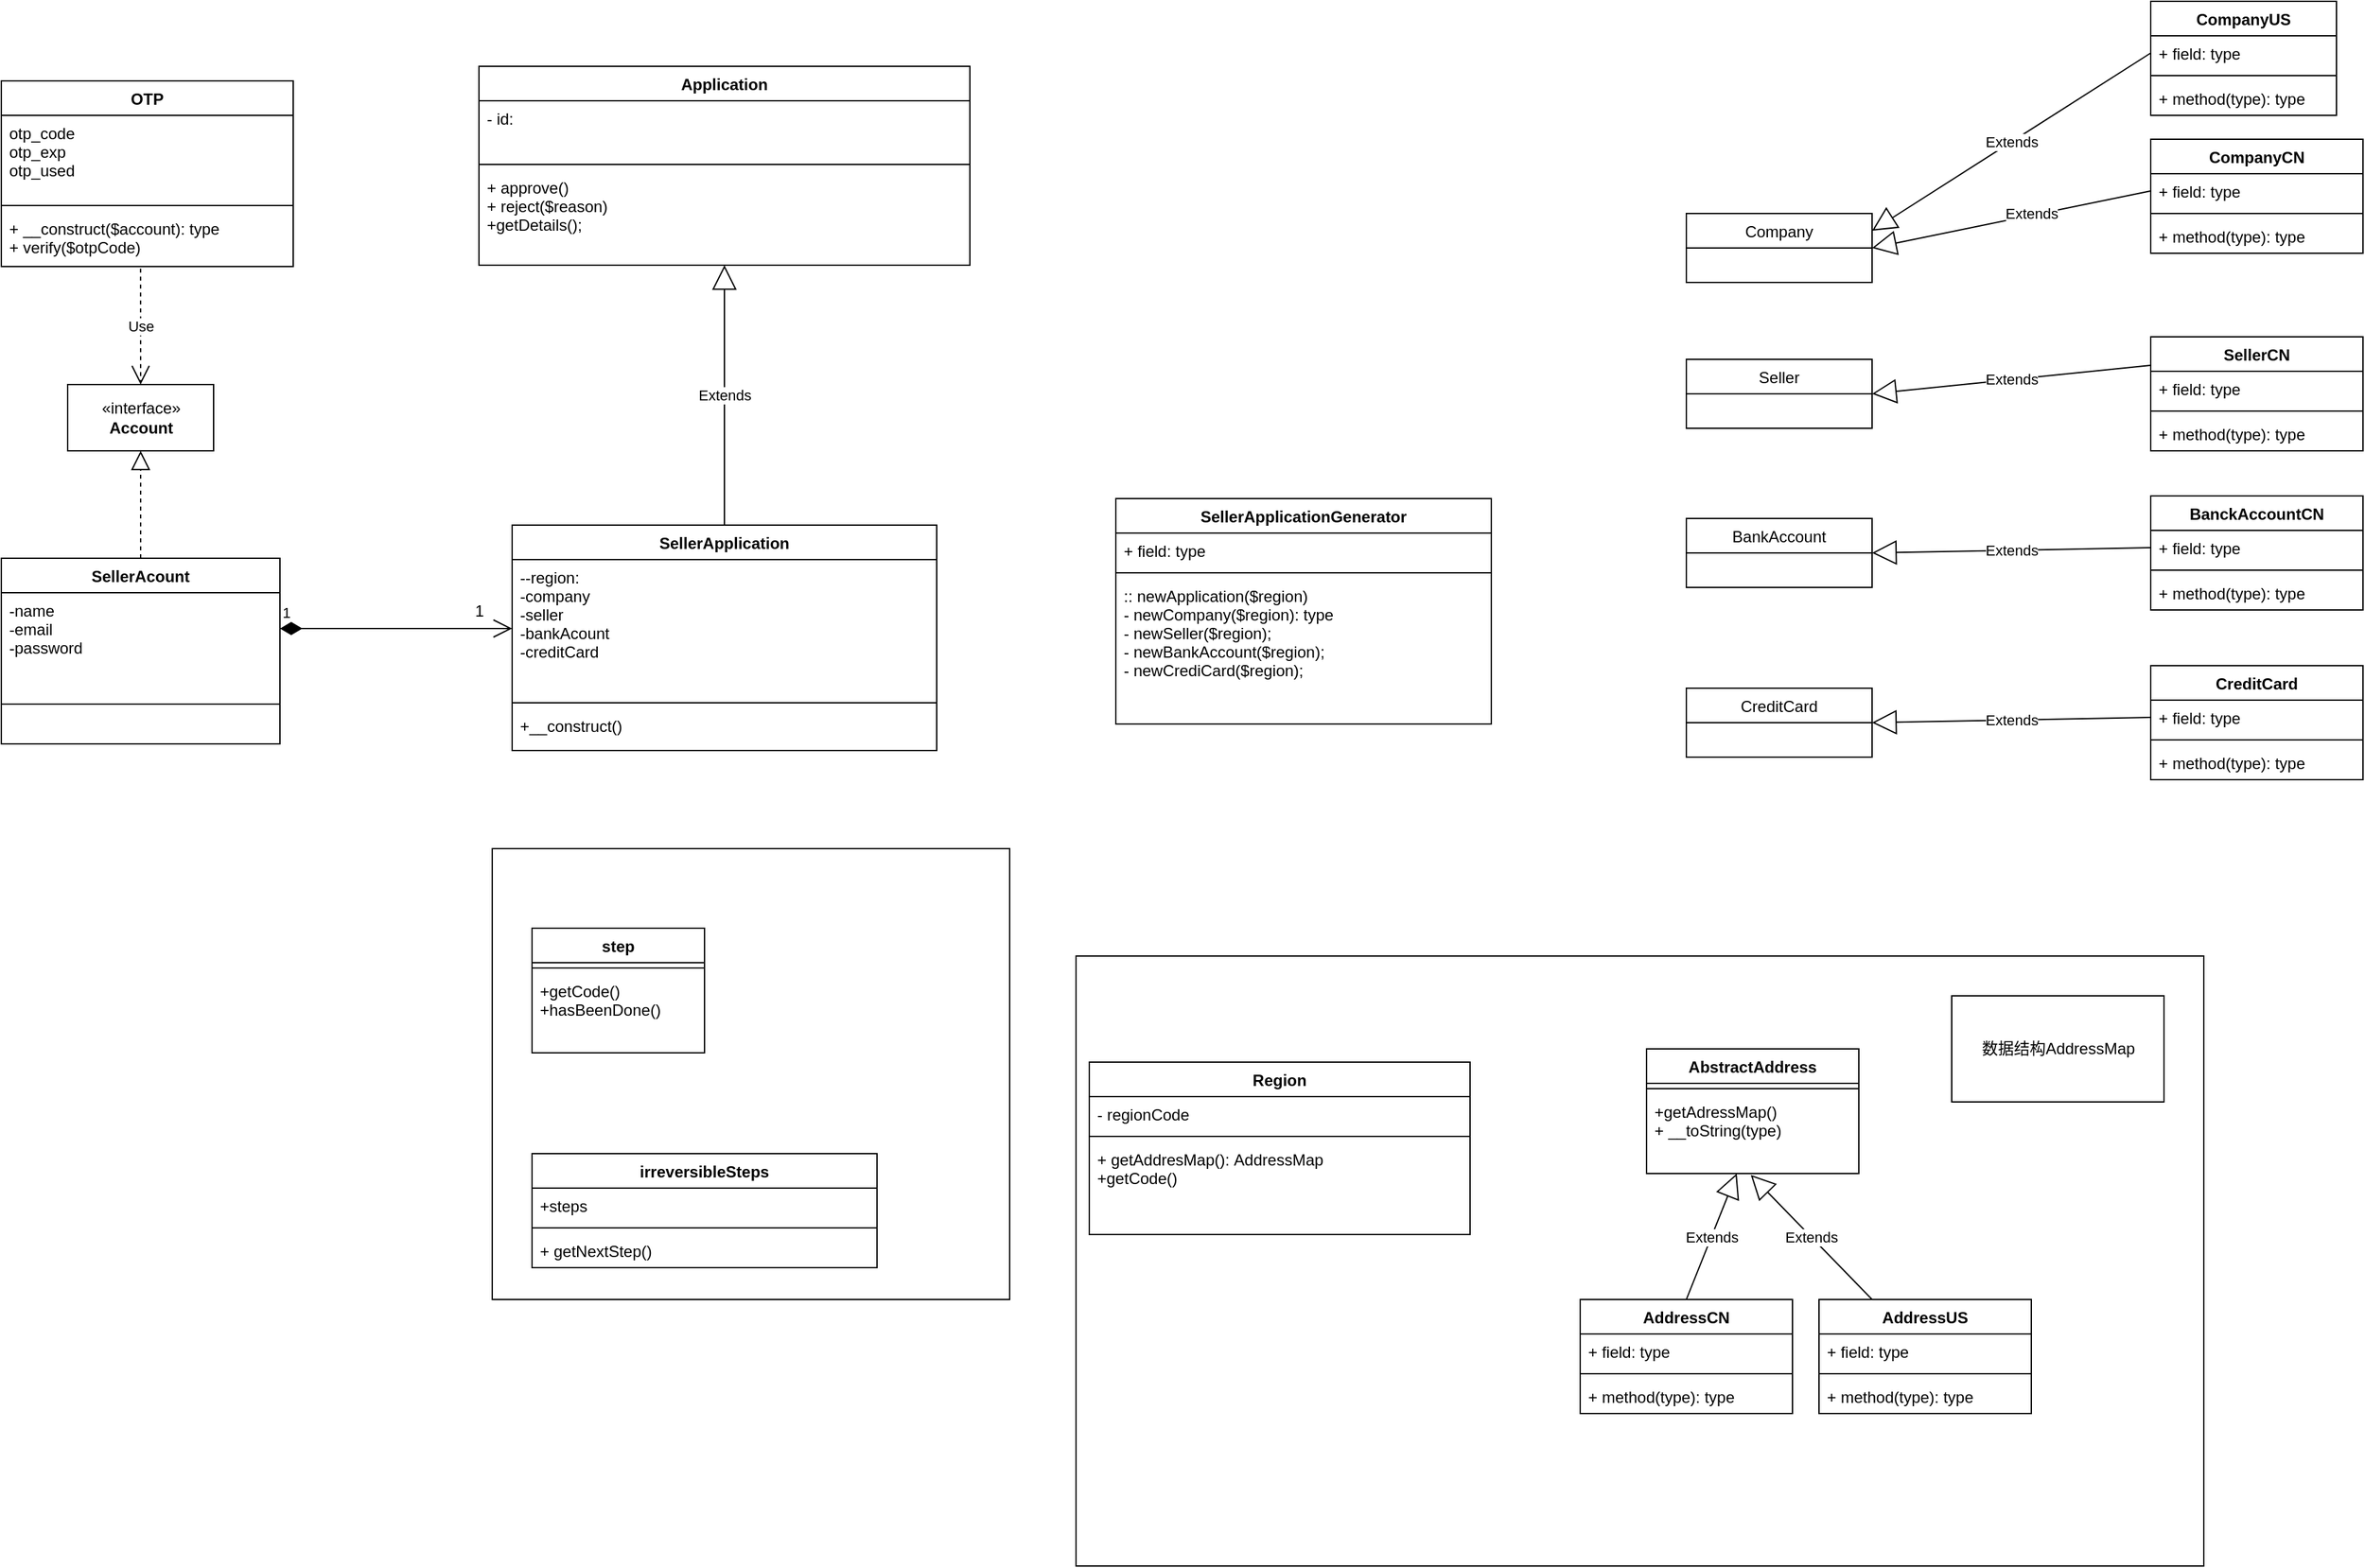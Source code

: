 <mxfile version="15.9.6" type="github">
  <diagram name="Page-1" id="929967ad-93f9-6ef4-fab6-5d389245f69c">
    <mxGraphModel dx="3415.5" dy="762" grid="1" gridSize="10" guides="1" tooltips="1" connect="1" arrows="1" fold="1" page="1" pageScale="1.5" pageWidth="1169" pageHeight="826" background="none" math="0" shadow="0">
      <root>
        <mxCell id="0" style=";html=1;" />
        <mxCell id="1" style=";html=1;" parent="0" />
        <mxCell id="RgiTJkyCWVDEmCROFvzE-33" value="" style="rounded=0;whiteSpace=wrap;html=1;" vertex="1" parent="1">
          <mxGeometry x="680" y="1760" width="850" height="460" as="geometry" />
        </mxCell>
        <mxCell id="RgiTJkyCWVDEmCROFvzE-29" value="" style="rounded=0;whiteSpace=wrap;html=1;" vertex="1" parent="1">
          <mxGeometry x="240" y="1679" width="390" height="340" as="geometry" />
        </mxCell>
        <mxCell id="gbUIkiMU0c5neYWDrb54-11" value="SellerAcount" style="swimlane;fontStyle=1;align=center;verticalAlign=top;childLayout=stackLayout;horizontal=1;startSize=26;horizontalStack=0;resizeParent=1;resizeParentMax=0;resizeLast=0;collapsible=1;marginBottom=0;" parent="1" vertex="1">
          <mxGeometry x="-130" y="1460" width="210" height="140" as="geometry" />
        </mxCell>
        <mxCell id="gbUIkiMU0c5neYWDrb54-12" value="-name&#xa;-email&#xa;-password&#xa;" style="text;strokeColor=none;fillColor=none;align=left;verticalAlign=top;spacingLeft=4;spacingRight=4;overflow=hidden;rotatable=0;points=[[0,0.5],[1,0.5]];portConstraint=eastwest;" parent="gbUIkiMU0c5neYWDrb54-11" vertex="1">
          <mxGeometry y="26" width="210" height="54" as="geometry" />
        </mxCell>
        <mxCell id="gbUIkiMU0c5neYWDrb54-13" value="" style="line;strokeWidth=1;fillColor=none;align=left;verticalAlign=middle;spacingTop=-1;spacingLeft=3;spacingRight=3;rotatable=0;labelPosition=right;points=[];portConstraint=eastwest;" parent="gbUIkiMU0c5neYWDrb54-11" vertex="1">
          <mxGeometry y="80" width="210" height="60" as="geometry" />
        </mxCell>
        <mxCell id="gbUIkiMU0c5neYWDrb54-15" value="Application" style="swimlane;fontStyle=1;align=center;verticalAlign=top;childLayout=stackLayout;horizontal=1;startSize=26;horizontalStack=0;resizeParent=1;resizeParentMax=0;resizeLast=0;collapsible=1;marginBottom=0;" parent="1" vertex="1">
          <mxGeometry x="230" y="1089" width="370" height="150" as="geometry" />
        </mxCell>
        <mxCell id="gbUIkiMU0c5neYWDrb54-16" value="- id:" style="text;strokeColor=none;fillColor=none;align=left;verticalAlign=top;spacingLeft=4;spacingRight=4;overflow=hidden;rotatable=0;points=[[0,0.5],[1,0.5]];portConstraint=eastwest;" parent="gbUIkiMU0c5neYWDrb54-15" vertex="1">
          <mxGeometry y="26" width="370" height="44" as="geometry" />
        </mxCell>
        <mxCell id="gbUIkiMU0c5neYWDrb54-17" value="" style="line;strokeWidth=1;fillColor=none;align=left;verticalAlign=middle;spacingTop=-1;spacingLeft=3;spacingRight=3;rotatable=0;labelPosition=right;points=[];portConstraint=eastwest;" parent="gbUIkiMU0c5neYWDrb54-15" vertex="1">
          <mxGeometry y="70" width="370" height="8" as="geometry" />
        </mxCell>
        <mxCell id="gbUIkiMU0c5neYWDrb54-18" value="+ approve()&#xa;+ reject($reason)&#xa;+getDetails();" style="text;strokeColor=none;fillColor=none;align=left;verticalAlign=top;spacingLeft=4;spacingRight=4;overflow=hidden;rotatable=0;points=[[0,0.5],[1,0.5]];portConstraint=eastwest;" parent="gbUIkiMU0c5neYWDrb54-15" vertex="1">
          <mxGeometry y="78" width="370" height="72" as="geometry" />
        </mxCell>
        <mxCell id="gbUIkiMU0c5neYWDrb54-19" value="Region" style="swimlane;fontStyle=1;align=center;verticalAlign=top;childLayout=stackLayout;horizontal=1;startSize=26;horizontalStack=0;resizeParent=1;resizeParentMax=0;resizeLast=0;collapsible=1;marginBottom=0;" parent="1" vertex="1">
          <mxGeometry x="690" y="1840" width="287" height="130" as="geometry" />
        </mxCell>
        <mxCell id="gbUIkiMU0c5neYWDrb54-20" value="- regionCode" style="text;strokeColor=none;fillColor=none;align=left;verticalAlign=top;spacingLeft=4;spacingRight=4;overflow=hidden;rotatable=0;points=[[0,0.5],[1,0.5]];portConstraint=eastwest;" parent="gbUIkiMU0c5neYWDrb54-19" vertex="1">
          <mxGeometry y="26" width="287" height="26" as="geometry" />
        </mxCell>
        <mxCell id="gbUIkiMU0c5neYWDrb54-21" value="" style="line;strokeWidth=1;fillColor=none;align=left;verticalAlign=middle;spacingTop=-1;spacingLeft=3;spacingRight=3;rotatable=0;labelPosition=right;points=[];portConstraint=eastwest;" parent="gbUIkiMU0c5neYWDrb54-19" vertex="1">
          <mxGeometry y="52" width="287" height="8" as="geometry" />
        </mxCell>
        <mxCell id="gbUIkiMU0c5neYWDrb54-22" value="+ getAddresMap(): AddressMap&#xa;+getCode()&#xa;" style="text;strokeColor=none;fillColor=none;align=left;verticalAlign=top;spacingLeft=4;spacingRight=4;overflow=hidden;rotatable=0;points=[[0,0.5],[1,0.5]];portConstraint=eastwest;" parent="gbUIkiMU0c5neYWDrb54-19" vertex="1">
          <mxGeometry y="60" width="287" height="70" as="geometry" />
        </mxCell>
        <mxCell id="gbUIkiMU0c5neYWDrb54-23" value="数据结构AddressMap" style="html=1;" parent="1" vertex="1">
          <mxGeometry x="1340" y="1790" width="160" height="80" as="geometry" />
        </mxCell>
        <mxCell id="gbUIkiMU0c5neYWDrb54-29" value="SellerApplication" style="swimlane;fontStyle=1;align=center;verticalAlign=top;childLayout=stackLayout;horizontal=1;startSize=26;horizontalStack=0;resizeParent=1;resizeParentMax=0;resizeLast=0;collapsible=1;marginBottom=0;" parent="1" vertex="1">
          <mxGeometry x="255" y="1435" width="320" height="170" as="geometry" />
        </mxCell>
        <mxCell id="gbUIkiMU0c5neYWDrb54-30" value="--region: &#xa;-company&#xa;-seller&#xa;-bankAcount&#xa;-creditCard" style="text;strokeColor=none;fillColor=none;align=left;verticalAlign=top;spacingLeft=4;spacingRight=4;overflow=hidden;rotatable=0;points=[[0,0.5],[1,0.5]];portConstraint=eastwest;" parent="gbUIkiMU0c5neYWDrb54-29" vertex="1">
          <mxGeometry y="26" width="320" height="104" as="geometry" />
        </mxCell>
        <mxCell id="gbUIkiMU0c5neYWDrb54-31" value="" style="line;strokeWidth=1;fillColor=none;align=left;verticalAlign=middle;spacingTop=-1;spacingLeft=3;spacingRight=3;rotatable=0;labelPosition=right;points=[];portConstraint=eastwest;" parent="gbUIkiMU0c5neYWDrb54-29" vertex="1">
          <mxGeometry y="130" width="320" height="8" as="geometry" />
        </mxCell>
        <mxCell id="gbUIkiMU0c5neYWDrb54-32" value="+__construct()&#xa;" style="text;strokeColor=none;fillColor=none;align=left;verticalAlign=top;spacingLeft=4;spacingRight=4;overflow=hidden;rotatable=0;points=[[0,0.5],[1,0.5]];portConstraint=eastwest;" parent="gbUIkiMU0c5neYWDrb54-29" vertex="1">
          <mxGeometry y="138" width="320" height="32" as="geometry" />
        </mxCell>
        <mxCell id="gbUIkiMU0c5neYWDrb54-42" value="Seller" style="swimlane;fontStyle=0;childLayout=stackLayout;horizontal=1;startSize=26;fillColor=none;horizontalStack=0;resizeParent=1;resizeParentMax=0;resizeLast=0;collapsible=1;marginBottom=0;" parent="1" vertex="1">
          <mxGeometry x="1140" y="1310" width="140" height="52" as="geometry" />
        </mxCell>
        <mxCell id="gbUIkiMU0c5neYWDrb54-46" value="Company" style="swimlane;fontStyle=0;childLayout=stackLayout;horizontal=1;startSize=26;fillColor=none;horizontalStack=0;resizeParent=1;resizeParentMax=0;resizeLast=0;collapsible=1;marginBottom=0;" parent="1" vertex="1">
          <mxGeometry x="1140" y="1200" width="140" height="52" as="geometry" />
        </mxCell>
        <mxCell id="gbUIkiMU0c5neYWDrb54-50" value="BankAccount" style="swimlane;fontStyle=0;childLayout=stackLayout;horizontal=1;startSize=26;fillColor=none;horizontalStack=0;resizeParent=1;resizeParentMax=0;resizeLast=0;collapsible=1;marginBottom=0;" parent="1" vertex="1">
          <mxGeometry x="1140" y="1430" width="140" height="52" as="geometry" />
        </mxCell>
        <mxCell id="gbUIkiMU0c5neYWDrb54-51" value="CreditCard" style="swimlane;fontStyle=0;childLayout=stackLayout;horizontal=1;startSize=26;fillColor=none;horizontalStack=0;resizeParent=1;resizeParentMax=0;resizeLast=0;collapsible=1;marginBottom=0;" parent="1" vertex="1">
          <mxGeometry x="1140" y="1558" width="140" height="52" as="geometry" />
        </mxCell>
        <mxCell id="gbUIkiMU0c5neYWDrb54-69" value="CompanyUS" style="swimlane;fontStyle=1;align=center;verticalAlign=top;childLayout=stackLayout;horizontal=1;startSize=26;horizontalStack=0;resizeParent=1;resizeParentMax=0;resizeLast=0;collapsible=1;marginBottom=0;" parent="1" vertex="1">
          <mxGeometry x="1490" y="1040" width="140" height="86" as="geometry" />
        </mxCell>
        <mxCell id="gbUIkiMU0c5neYWDrb54-70" value="+ field: type" style="text;strokeColor=none;fillColor=none;align=left;verticalAlign=top;spacingLeft=4;spacingRight=4;overflow=hidden;rotatable=0;points=[[0,0.5],[1,0.5]];portConstraint=eastwest;" parent="gbUIkiMU0c5neYWDrb54-69" vertex="1">
          <mxGeometry y="26" width="140" height="26" as="geometry" />
        </mxCell>
        <mxCell id="gbUIkiMU0c5neYWDrb54-71" value="" style="line;strokeWidth=1;fillColor=none;align=left;verticalAlign=middle;spacingTop=-1;spacingLeft=3;spacingRight=3;rotatable=0;labelPosition=right;points=[];portConstraint=eastwest;" parent="gbUIkiMU0c5neYWDrb54-69" vertex="1">
          <mxGeometry y="52" width="140" height="8" as="geometry" />
        </mxCell>
        <mxCell id="gbUIkiMU0c5neYWDrb54-72" value="+ method(type): type" style="text;strokeColor=none;fillColor=none;align=left;verticalAlign=top;spacingLeft=4;spacingRight=4;overflow=hidden;rotatable=0;points=[[0,0.5],[1,0.5]];portConstraint=eastwest;" parent="gbUIkiMU0c5neYWDrb54-69" vertex="1">
          <mxGeometry y="60" width="140" height="26" as="geometry" />
        </mxCell>
        <mxCell id="gbUIkiMU0c5neYWDrb54-73" value="CompanyCN" style="swimlane;fontStyle=1;align=center;verticalAlign=top;childLayout=stackLayout;horizontal=1;startSize=26;horizontalStack=0;resizeParent=1;resizeParentMax=0;resizeLast=0;collapsible=1;marginBottom=0;" parent="1" vertex="1">
          <mxGeometry x="1490" y="1144" width="160" height="86" as="geometry" />
        </mxCell>
        <mxCell id="gbUIkiMU0c5neYWDrb54-74" value="+ field: type" style="text;strokeColor=none;fillColor=none;align=left;verticalAlign=top;spacingLeft=4;spacingRight=4;overflow=hidden;rotatable=0;points=[[0,0.5],[1,0.5]];portConstraint=eastwest;" parent="gbUIkiMU0c5neYWDrb54-73" vertex="1">
          <mxGeometry y="26" width="160" height="26" as="geometry" />
        </mxCell>
        <mxCell id="gbUIkiMU0c5neYWDrb54-75" value="" style="line;strokeWidth=1;fillColor=none;align=left;verticalAlign=middle;spacingTop=-1;spacingLeft=3;spacingRight=3;rotatable=0;labelPosition=right;points=[];portConstraint=eastwest;" parent="gbUIkiMU0c5neYWDrb54-73" vertex="1">
          <mxGeometry y="52" width="160" height="8" as="geometry" />
        </mxCell>
        <mxCell id="gbUIkiMU0c5neYWDrb54-76" value="+ method(type): type" style="text;strokeColor=none;fillColor=none;align=left;verticalAlign=top;spacingLeft=4;spacingRight=4;overflow=hidden;rotatable=0;points=[[0,0.5],[1,0.5]];portConstraint=eastwest;" parent="gbUIkiMU0c5neYWDrb54-73" vertex="1">
          <mxGeometry y="60" width="160" height="26" as="geometry" />
        </mxCell>
        <mxCell id="gbUIkiMU0c5neYWDrb54-79" value="SellerApplicationGenerator" style="swimlane;fontStyle=1;align=center;verticalAlign=top;childLayout=stackLayout;horizontal=1;startSize=26;horizontalStack=0;resizeParent=1;resizeParentMax=0;resizeLast=0;collapsible=1;marginBottom=0;" parent="1" vertex="1">
          <mxGeometry x="710" y="1415" width="283" height="170" as="geometry" />
        </mxCell>
        <mxCell id="gbUIkiMU0c5neYWDrb54-80" value="+ field: type" style="text;strokeColor=none;fillColor=none;align=left;verticalAlign=top;spacingLeft=4;spacingRight=4;overflow=hidden;rotatable=0;points=[[0,0.5],[1,0.5]];portConstraint=eastwest;" parent="gbUIkiMU0c5neYWDrb54-79" vertex="1">
          <mxGeometry y="26" width="283" height="26" as="geometry" />
        </mxCell>
        <mxCell id="gbUIkiMU0c5neYWDrb54-81" value="" style="line;strokeWidth=1;fillColor=none;align=left;verticalAlign=middle;spacingTop=-1;spacingLeft=3;spacingRight=3;rotatable=0;labelPosition=right;points=[];portConstraint=eastwest;" parent="gbUIkiMU0c5neYWDrb54-79" vertex="1">
          <mxGeometry y="52" width="283" height="8" as="geometry" />
        </mxCell>
        <mxCell id="gbUIkiMU0c5neYWDrb54-82" value=":: newApplication($region)&#xa;- newCompany($region): type&#xa;- newSeller($region);&#xa;- newBankAccount($region);&#xa;- newCrediCard($region);" style="text;strokeColor=none;fillColor=none;align=left;verticalAlign=top;spacingLeft=4;spacingRight=4;overflow=hidden;rotatable=0;points=[[0,0.5],[1,0.5]];portConstraint=eastwest;" parent="gbUIkiMU0c5neYWDrb54-79" vertex="1">
          <mxGeometry y="60" width="283" height="110" as="geometry" />
        </mxCell>
        <mxCell id="gbUIkiMU0c5neYWDrb54-83" value="AbstractAddress" style="swimlane;fontStyle=1;align=center;verticalAlign=top;childLayout=stackLayout;horizontal=1;startSize=26;horizontalStack=0;resizeParent=1;resizeParentMax=0;resizeLast=0;collapsible=1;marginBottom=0;" parent="1" vertex="1">
          <mxGeometry x="1110" y="1830" width="160" height="94" as="geometry" />
        </mxCell>
        <mxCell id="gbUIkiMU0c5neYWDrb54-85" value="" style="line;strokeWidth=1;fillColor=none;align=left;verticalAlign=middle;spacingTop=-1;spacingLeft=3;spacingRight=3;rotatable=0;labelPosition=right;points=[];portConstraint=eastwest;" parent="gbUIkiMU0c5neYWDrb54-83" vertex="1">
          <mxGeometry y="26" width="160" height="8" as="geometry" />
        </mxCell>
        <mxCell id="gbUIkiMU0c5neYWDrb54-86" value="+getAdressMap()&#xa;+ __toString(type)" style="text;strokeColor=none;fillColor=none;align=left;verticalAlign=top;spacingLeft=4;spacingRight=4;overflow=hidden;rotatable=0;points=[[0,0.5],[1,0.5]];portConstraint=eastwest;" parent="gbUIkiMU0c5neYWDrb54-83" vertex="1">
          <mxGeometry y="34" width="160" height="60" as="geometry" />
        </mxCell>
        <mxCell id="gbUIkiMU0c5neYWDrb54-87" value="AddressCN" style="swimlane;fontStyle=1;align=center;verticalAlign=top;childLayout=stackLayout;horizontal=1;startSize=26;horizontalStack=0;resizeParent=1;resizeParentMax=0;resizeLast=0;collapsible=1;marginBottom=0;" parent="1" vertex="1">
          <mxGeometry x="1060" y="2019" width="160" height="86" as="geometry" />
        </mxCell>
        <mxCell id="gbUIkiMU0c5neYWDrb54-88" value="+ field: type" style="text;strokeColor=none;fillColor=none;align=left;verticalAlign=top;spacingLeft=4;spacingRight=4;overflow=hidden;rotatable=0;points=[[0,0.5],[1,0.5]];portConstraint=eastwest;" parent="gbUIkiMU0c5neYWDrb54-87" vertex="1">
          <mxGeometry y="26" width="160" height="26" as="geometry" />
        </mxCell>
        <mxCell id="gbUIkiMU0c5neYWDrb54-89" value="" style="line;strokeWidth=1;fillColor=none;align=left;verticalAlign=middle;spacingTop=-1;spacingLeft=3;spacingRight=3;rotatable=0;labelPosition=right;points=[];portConstraint=eastwest;" parent="gbUIkiMU0c5neYWDrb54-87" vertex="1">
          <mxGeometry y="52" width="160" height="8" as="geometry" />
        </mxCell>
        <mxCell id="gbUIkiMU0c5neYWDrb54-90" value="+ method(type): type" style="text;strokeColor=none;fillColor=none;align=left;verticalAlign=top;spacingLeft=4;spacingRight=4;overflow=hidden;rotatable=0;points=[[0,0.5],[1,0.5]];portConstraint=eastwest;" parent="gbUIkiMU0c5neYWDrb54-87" vertex="1">
          <mxGeometry y="60" width="160" height="26" as="geometry" />
        </mxCell>
        <mxCell id="gbUIkiMU0c5neYWDrb54-91" value="AddressUS" style="swimlane;fontStyle=1;align=center;verticalAlign=top;childLayout=stackLayout;horizontal=1;startSize=26;horizontalStack=0;resizeParent=1;resizeParentMax=0;resizeLast=0;collapsible=1;marginBottom=0;" parent="1" vertex="1">
          <mxGeometry x="1240" y="2019" width="160" height="86" as="geometry" />
        </mxCell>
        <mxCell id="gbUIkiMU0c5neYWDrb54-92" value="+ field: type" style="text;strokeColor=none;fillColor=none;align=left;verticalAlign=top;spacingLeft=4;spacingRight=4;overflow=hidden;rotatable=0;points=[[0,0.5],[1,0.5]];portConstraint=eastwest;" parent="gbUIkiMU0c5neYWDrb54-91" vertex="1">
          <mxGeometry y="26" width="160" height="26" as="geometry" />
        </mxCell>
        <mxCell id="gbUIkiMU0c5neYWDrb54-93" value="" style="line;strokeWidth=1;fillColor=none;align=left;verticalAlign=middle;spacingTop=-1;spacingLeft=3;spacingRight=3;rotatable=0;labelPosition=right;points=[];portConstraint=eastwest;" parent="gbUIkiMU0c5neYWDrb54-91" vertex="1">
          <mxGeometry y="52" width="160" height="8" as="geometry" />
        </mxCell>
        <mxCell id="gbUIkiMU0c5neYWDrb54-94" value="+ method(type): type" style="text;strokeColor=none;fillColor=none;align=left;verticalAlign=top;spacingLeft=4;spacingRight=4;overflow=hidden;rotatable=0;points=[[0,0.5],[1,0.5]];portConstraint=eastwest;" parent="gbUIkiMU0c5neYWDrb54-91" vertex="1">
          <mxGeometry y="60" width="160" height="26" as="geometry" />
        </mxCell>
        <mxCell id="gbUIkiMU0c5neYWDrb54-98" value="SellerCN" style="swimlane;fontStyle=1;align=center;verticalAlign=top;childLayout=stackLayout;horizontal=1;startSize=26;horizontalStack=0;resizeParent=1;resizeParentMax=0;resizeLast=0;collapsible=1;marginBottom=0;" parent="1" vertex="1">
          <mxGeometry x="1490" y="1293" width="160" height="86" as="geometry" />
        </mxCell>
        <mxCell id="gbUIkiMU0c5neYWDrb54-99" value="+ field: type" style="text;strokeColor=none;fillColor=none;align=left;verticalAlign=top;spacingLeft=4;spacingRight=4;overflow=hidden;rotatable=0;points=[[0,0.5],[1,0.5]];portConstraint=eastwest;" parent="gbUIkiMU0c5neYWDrb54-98" vertex="1">
          <mxGeometry y="26" width="160" height="26" as="geometry" />
        </mxCell>
        <mxCell id="gbUIkiMU0c5neYWDrb54-100" value="" style="line;strokeWidth=1;fillColor=none;align=left;verticalAlign=middle;spacingTop=-1;spacingLeft=3;spacingRight=3;rotatable=0;labelPosition=right;points=[];portConstraint=eastwest;" parent="gbUIkiMU0c5neYWDrb54-98" vertex="1">
          <mxGeometry y="52" width="160" height="8" as="geometry" />
        </mxCell>
        <mxCell id="gbUIkiMU0c5neYWDrb54-101" value="+ method(type): type" style="text;strokeColor=none;fillColor=none;align=left;verticalAlign=top;spacingLeft=4;spacingRight=4;overflow=hidden;rotatable=0;points=[[0,0.5],[1,0.5]];portConstraint=eastwest;" parent="gbUIkiMU0c5neYWDrb54-98" vertex="1">
          <mxGeometry y="60" width="160" height="26" as="geometry" />
        </mxCell>
        <mxCell id="gbUIkiMU0c5neYWDrb54-103" value="BanckAccountCN" style="swimlane;fontStyle=1;align=center;verticalAlign=top;childLayout=stackLayout;horizontal=1;startSize=26;horizontalStack=0;resizeParent=1;resizeParentMax=0;resizeLast=0;collapsible=1;marginBottom=0;" parent="1" vertex="1">
          <mxGeometry x="1490" y="1413" width="160" height="86" as="geometry" />
        </mxCell>
        <mxCell id="gbUIkiMU0c5neYWDrb54-104" value="+ field: type" style="text;strokeColor=none;fillColor=none;align=left;verticalAlign=top;spacingLeft=4;spacingRight=4;overflow=hidden;rotatable=0;points=[[0,0.5],[1,0.5]];portConstraint=eastwest;" parent="gbUIkiMU0c5neYWDrb54-103" vertex="1">
          <mxGeometry y="26" width="160" height="26" as="geometry" />
        </mxCell>
        <mxCell id="gbUIkiMU0c5neYWDrb54-105" value="" style="line;strokeWidth=1;fillColor=none;align=left;verticalAlign=middle;spacingTop=-1;spacingLeft=3;spacingRight=3;rotatable=0;labelPosition=right;points=[];portConstraint=eastwest;" parent="gbUIkiMU0c5neYWDrb54-103" vertex="1">
          <mxGeometry y="52" width="160" height="8" as="geometry" />
        </mxCell>
        <mxCell id="gbUIkiMU0c5neYWDrb54-106" value="+ method(type): type" style="text;strokeColor=none;fillColor=none;align=left;verticalAlign=top;spacingLeft=4;spacingRight=4;overflow=hidden;rotatable=0;points=[[0,0.5],[1,0.5]];portConstraint=eastwest;" parent="gbUIkiMU0c5neYWDrb54-103" vertex="1">
          <mxGeometry y="60" width="160" height="26" as="geometry" />
        </mxCell>
        <mxCell id="gbUIkiMU0c5neYWDrb54-108" value="CreditCard" style="swimlane;fontStyle=1;align=center;verticalAlign=top;childLayout=stackLayout;horizontal=1;startSize=26;horizontalStack=0;resizeParent=1;resizeParentMax=0;resizeLast=0;collapsible=1;marginBottom=0;" parent="1" vertex="1">
          <mxGeometry x="1490" y="1541" width="160" height="86" as="geometry" />
        </mxCell>
        <mxCell id="gbUIkiMU0c5neYWDrb54-109" value="+ field: type" style="text;strokeColor=none;fillColor=none;align=left;verticalAlign=top;spacingLeft=4;spacingRight=4;overflow=hidden;rotatable=0;points=[[0,0.5],[1,0.5]];portConstraint=eastwest;" parent="gbUIkiMU0c5neYWDrb54-108" vertex="1">
          <mxGeometry y="26" width="160" height="26" as="geometry" />
        </mxCell>
        <mxCell id="gbUIkiMU0c5neYWDrb54-110" value="" style="line;strokeWidth=1;fillColor=none;align=left;verticalAlign=middle;spacingTop=-1;spacingLeft=3;spacingRight=3;rotatable=0;labelPosition=right;points=[];portConstraint=eastwest;" parent="gbUIkiMU0c5neYWDrb54-108" vertex="1">
          <mxGeometry y="52" width="160" height="8" as="geometry" />
        </mxCell>
        <mxCell id="gbUIkiMU0c5neYWDrb54-111" value="+ method(type): type" style="text;strokeColor=none;fillColor=none;align=left;verticalAlign=top;spacingLeft=4;spacingRight=4;overflow=hidden;rotatable=0;points=[[0,0.5],[1,0.5]];portConstraint=eastwest;" parent="gbUIkiMU0c5neYWDrb54-108" vertex="1">
          <mxGeometry y="60" width="160" height="26" as="geometry" />
        </mxCell>
        <mxCell id="RgiTJkyCWVDEmCROFvzE-1" value="OTP" style="swimlane;fontStyle=1;align=center;verticalAlign=top;childLayout=stackLayout;horizontal=1;startSize=26;horizontalStack=0;resizeParent=1;resizeParentMax=0;resizeLast=0;collapsible=1;marginBottom=0;" vertex="1" parent="1">
          <mxGeometry x="-130" y="1100" width="220" height="140" as="geometry" />
        </mxCell>
        <mxCell id="RgiTJkyCWVDEmCROFvzE-2" value="otp_code&#xa;otp_exp&#xa;otp_used" style="text;strokeColor=none;fillColor=none;align=left;verticalAlign=top;spacingLeft=4;spacingRight=4;overflow=hidden;rotatable=0;points=[[0,0.5],[1,0.5]];portConstraint=eastwest;" vertex="1" parent="RgiTJkyCWVDEmCROFvzE-1">
          <mxGeometry y="26" width="220" height="64" as="geometry" />
        </mxCell>
        <mxCell id="RgiTJkyCWVDEmCROFvzE-3" value="" style="line;strokeWidth=1;fillColor=none;align=left;verticalAlign=middle;spacingTop=-1;spacingLeft=3;spacingRight=3;rotatable=0;labelPosition=right;points=[];portConstraint=eastwest;" vertex="1" parent="RgiTJkyCWVDEmCROFvzE-1">
          <mxGeometry y="90" width="220" height="8" as="geometry" />
        </mxCell>
        <mxCell id="RgiTJkyCWVDEmCROFvzE-4" value="+ __construct($account): type&#xa;+ verify($otpCode)" style="text;strokeColor=none;fillColor=none;align=left;verticalAlign=top;spacingLeft=4;spacingRight=4;overflow=hidden;rotatable=0;points=[[0,0.5],[1,0.5]];portConstraint=eastwest;" vertex="1" parent="RgiTJkyCWVDEmCROFvzE-1">
          <mxGeometry y="98" width="220" height="42" as="geometry" />
        </mxCell>
        <mxCell id="RgiTJkyCWVDEmCROFvzE-21" value="step" style="swimlane;fontStyle=1;align=center;verticalAlign=top;childLayout=stackLayout;horizontal=1;startSize=26;horizontalStack=0;resizeParent=1;resizeParentMax=0;resizeLast=0;collapsible=1;marginBottom=0;" vertex="1" parent="1">
          <mxGeometry x="270" y="1739" width="130" height="94" as="geometry" />
        </mxCell>
        <mxCell id="RgiTJkyCWVDEmCROFvzE-23" value="" style="line;strokeWidth=1;fillColor=none;align=left;verticalAlign=middle;spacingTop=-1;spacingLeft=3;spacingRight=3;rotatable=0;labelPosition=right;points=[];portConstraint=eastwest;" vertex="1" parent="RgiTJkyCWVDEmCROFvzE-21">
          <mxGeometry y="26" width="130" height="8" as="geometry" />
        </mxCell>
        <mxCell id="RgiTJkyCWVDEmCROFvzE-24" value="+getCode()&#xa;+hasBeenDone()" style="text;strokeColor=none;fillColor=none;align=left;verticalAlign=top;spacingLeft=4;spacingRight=4;overflow=hidden;rotatable=0;points=[[0,0.5],[1,0.5]];portConstraint=eastwest;" vertex="1" parent="RgiTJkyCWVDEmCROFvzE-21">
          <mxGeometry y="34" width="130" height="60" as="geometry" />
        </mxCell>
        <mxCell id="RgiTJkyCWVDEmCROFvzE-25" value="irreversibleSteps" style="swimlane;fontStyle=1;align=center;verticalAlign=top;childLayout=stackLayout;horizontal=1;startSize=26;horizontalStack=0;resizeParent=1;resizeParentMax=0;resizeLast=0;collapsible=1;marginBottom=0;" vertex="1" parent="1">
          <mxGeometry x="270" y="1909" width="260" height="86" as="geometry" />
        </mxCell>
        <mxCell id="RgiTJkyCWVDEmCROFvzE-26" value="+steps" style="text;strokeColor=none;fillColor=none;align=left;verticalAlign=top;spacingLeft=4;spacingRight=4;overflow=hidden;rotatable=0;points=[[0,0.5],[1,0.5]];portConstraint=eastwest;" vertex="1" parent="RgiTJkyCWVDEmCROFvzE-25">
          <mxGeometry y="26" width="260" height="26" as="geometry" />
        </mxCell>
        <mxCell id="RgiTJkyCWVDEmCROFvzE-27" value="" style="line;strokeWidth=1;fillColor=none;align=left;verticalAlign=middle;spacingTop=-1;spacingLeft=3;spacingRight=3;rotatable=0;labelPosition=right;points=[];portConstraint=eastwest;" vertex="1" parent="RgiTJkyCWVDEmCROFvzE-25">
          <mxGeometry y="52" width="260" height="8" as="geometry" />
        </mxCell>
        <mxCell id="RgiTJkyCWVDEmCROFvzE-28" value="+ getNextStep()" style="text;strokeColor=none;fillColor=none;align=left;verticalAlign=top;spacingLeft=4;spacingRight=4;overflow=hidden;rotatable=0;points=[[0,0.5],[1,0.5]];portConstraint=eastwest;" vertex="1" parent="RgiTJkyCWVDEmCROFvzE-25">
          <mxGeometry y="60" width="260" height="26" as="geometry" />
        </mxCell>
        <mxCell id="RgiTJkyCWVDEmCROFvzE-36" value="Extends" style="endArrow=block;endSize=16;endFill=0;html=1;rounded=0;exitX=0.5;exitY=0;exitDx=0;exitDy=0;" edge="1" parent="1" source="gbUIkiMU0c5neYWDrb54-29" target="gbUIkiMU0c5neYWDrb54-18">
          <mxGeometry width="160" relative="1" as="geometry">
            <mxPoint x="270" y="1270" as="sourcePoint" />
            <mxPoint x="430" y="1270" as="targetPoint" />
          </mxGeometry>
        </mxCell>
        <mxCell id="RgiTJkyCWVDEmCROFvzE-39" value="Extends" style="endArrow=block;endSize=16;endFill=0;html=1;rounded=0;exitX=0;exitY=0.5;exitDx=0;exitDy=0;entryX=1;entryY=0.5;entryDx=0;entryDy=0;" edge="1" parent="1" source="gbUIkiMU0c5neYWDrb54-74" target="gbUIkiMU0c5neYWDrb54-46">
          <mxGeometry x="-0.145" y="-1" width="160" relative="1" as="geometry">
            <mxPoint x="1200" y="1010" as="sourcePoint" />
            <mxPoint x="1360" y="1010" as="targetPoint" />
            <mxPoint as="offset" />
          </mxGeometry>
        </mxCell>
        <mxCell id="RgiTJkyCWVDEmCROFvzE-40" value="Extends" style="endArrow=block;endSize=16;endFill=0;html=1;rounded=0;exitX=0;exitY=0.5;exitDx=0;exitDy=0;entryX=1;entryY=0.25;entryDx=0;entryDy=0;" edge="1" parent="1" source="gbUIkiMU0c5neYWDrb54-70" target="gbUIkiMU0c5neYWDrb54-46">
          <mxGeometry width="160" relative="1" as="geometry">
            <mxPoint x="1210" y="1020" as="sourcePoint" />
            <mxPoint x="1370" y="1020" as="targetPoint" />
          </mxGeometry>
        </mxCell>
        <mxCell id="RgiTJkyCWVDEmCROFvzE-41" value="Extends" style="endArrow=block;endSize=16;endFill=0;html=1;rounded=0;exitX=0;exitY=0.5;exitDx=0;exitDy=0;entryX=1;entryY=0.5;entryDx=0;entryDy=0;" edge="1" parent="1" source="gbUIkiMU0c5neYWDrb54-109" target="gbUIkiMU0c5neYWDrb54-51">
          <mxGeometry width="160" relative="1" as="geometry">
            <mxPoint x="1280" y="1520" as="sourcePoint" />
            <mxPoint x="1440" y="1520" as="targetPoint" />
          </mxGeometry>
        </mxCell>
        <mxCell id="RgiTJkyCWVDEmCROFvzE-42" value="Extends" style="endArrow=block;endSize=16;endFill=0;html=1;rounded=0;exitX=0;exitY=0.5;exitDx=0;exitDy=0;entryX=1;entryY=0.5;entryDx=0;entryDy=0;" edge="1" parent="1" source="gbUIkiMU0c5neYWDrb54-104" target="gbUIkiMU0c5neYWDrb54-50">
          <mxGeometry width="160" relative="1" as="geometry">
            <mxPoint x="1210" y="1020" as="sourcePoint" />
            <mxPoint x="1370" y="1020" as="targetPoint" />
          </mxGeometry>
        </mxCell>
        <mxCell id="RgiTJkyCWVDEmCROFvzE-43" value="Extends" style="endArrow=block;endSize=16;endFill=0;html=1;rounded=0;exitX=0;exitY=0.25;exitDx=0;exitDy=0;entryX=1;entryY=0.5;entryDx=0;entryDy=0;" edge="1" parent="1" source="gbUIkiMU0c5neYWDrb54-98" target="gbUIkiMU0c5neYWDrb54-42">
          <mxGeometry width="160" relative="1" as="geometry">
            <mxPoint x="1390" y="1340" as="sourcePoint" />
            <mxPoint x="1550" y="1340" as="targetPoint" />
          </mxGeometry>
        </mxCell>
        <mxCell id="RgiTJkyCWVDEmCROFvzE-45" value="Extends" style="endArrow=block;endSize=16;endFill=0;html=1;rounded=0;exitX=0.5;exitY=0;exitDx=0;exitDy=0;" edge="1" parent="1" source="gbUIkiMU0c5neYWDrb54-87" target="gbUIkiMU0c5neYWDrb54-86">
          <mxGeometry width="160" relative="1" as="geometry">
            <mxPoint x="1160" y="2180" as="sourcePoint" />
            <mxPoint x="1100" y="2000" as="targetPoint" />
          </mxGeometry>
        </mxCell>
        <mxCell id="RgiTJkyCWVDEmCROFvzE-47" value="Extends" style="endArrow=block;endSize=16;endFill=0;html=1;rounded=0;exitX=0.25;exitY=0;exitDx=0;exitDy=0;entryX=0.491;entryY=1.017;entryDx=0;entryDy=0;entryPerimeter=0;" edge="1" parent="1" source="gbUIkiMU0c5neYWDrb54-91" target="gbUIkiMU0c5neYWDrb54-86">
          <mxGeometry width="160" relative="1" as="geometry">
            <mxPoint x="1040" y="2120" as="sourcePoint" />
            <mxPoint x="1126.429" y="2010" as="targetPoint" />
          </mxGeometry>
        </mxCell>
        <mxCell id="RgiTJkyCWVDEmCROFvzE-48" value="«interface»&lt;br&gt;&lt;b&gt;Account&lt;/b&gt;" style="html=1;" vertex="1" parent="1">
          <mxGeometry x="-80" y="1329" width="110" height="50" as="geometry" />
        </mxCell>
        <mxCell id="RgiTJkyCWVDEmCROFvzE-49" value="" style="endArrow=block;dashed=1;endFill=0;endSize=12;html=1;rounded=0;entryX=0.5;entryY=1;entryDx=0;entryDy=0;exitX=0.5;exitY=0;exitDx=0;exitDy=0;" edge="1" parent="1" source="gbUIkiMU0c5neYWDrb54-11" target="RgiTJkyCWVDEmCROFvzE-48">
          <mxGeometry width="160" relative="1" as="geometry">
            <mxPoint x="330" y="1590" as="sourcePoint" />
            <mxPoint x="490" y="1590" as="targetPoint" />
          </mxGeometry>
        </mxCell>
        <mxCell id="RgiTJkyCWVDEmCROFvzE-50" value="Use" style="endArrow=open;endSize=12;dashed=1;html=1;rounded=0;entryX=0.5;entryY=0;entryDx=0;entryDy=0;exitX=0.477;exitY=1.038;exitDx=0;exitDy=0;exitPerimeter=0;" edge="1" parent="1" source="RgiTJkyCWVDEmCROFvzE-4" target="RgiTJkyCWVDEmCROFvzE-48">
          <mxGeometry width="160" relative="1" as="geometry">
            <mxPoint x="-30" y="1250" as="sourcePoint" />
            <mxPoint x="490" y="1390" as="targetPoint" />
          </mxGeometry>
        </mxCell>
        <mxCell id="RgiTJkyCWVDEmCROFvzE-51" value="1" style="endArrow=open;html=1;endSize=12;startArrow=diamondThin;startSize=14;startFill=1;edgeStyle=orthogonalEdgeStyle;align=left;verticalAlign=bottom;rounded=0;exitX=1;exitY=0.5;exitDx=0;exitDy=0;entryX=0;entryY=0.5;entryDx=0;entryDy=0;" edge="1" parent="1" source="gbUIkiMU0c5neYWDrb54-12" target="gbUIkiMU0c5neYWDrb54-30">
          <mxGeometry x="-1" y="3" relative="1" as="geometry">
            <mxPoint x="80" y="1529.5" as="sourcePoint" />
            <mxPoint x="240" y="1529.5" as="targetPoint" />
          </mxGeometry>
        </mxCell>
        <mxCell id="RgiTJkyCWVDEmCROFvzE-52" value="1" style="text;html=1;align=center;verticalAlign=middle;resizable=0;points=[];autosize=1;strokeColor=none;fillColor=none;" vertex="1" parent="1">
          <mxGeometry x="220" y="1490" width="20" height="20" as="geometry" />
        </mxCell>
      </root>
    </mxGraphModel>
  </diagram>
</mxfile>
